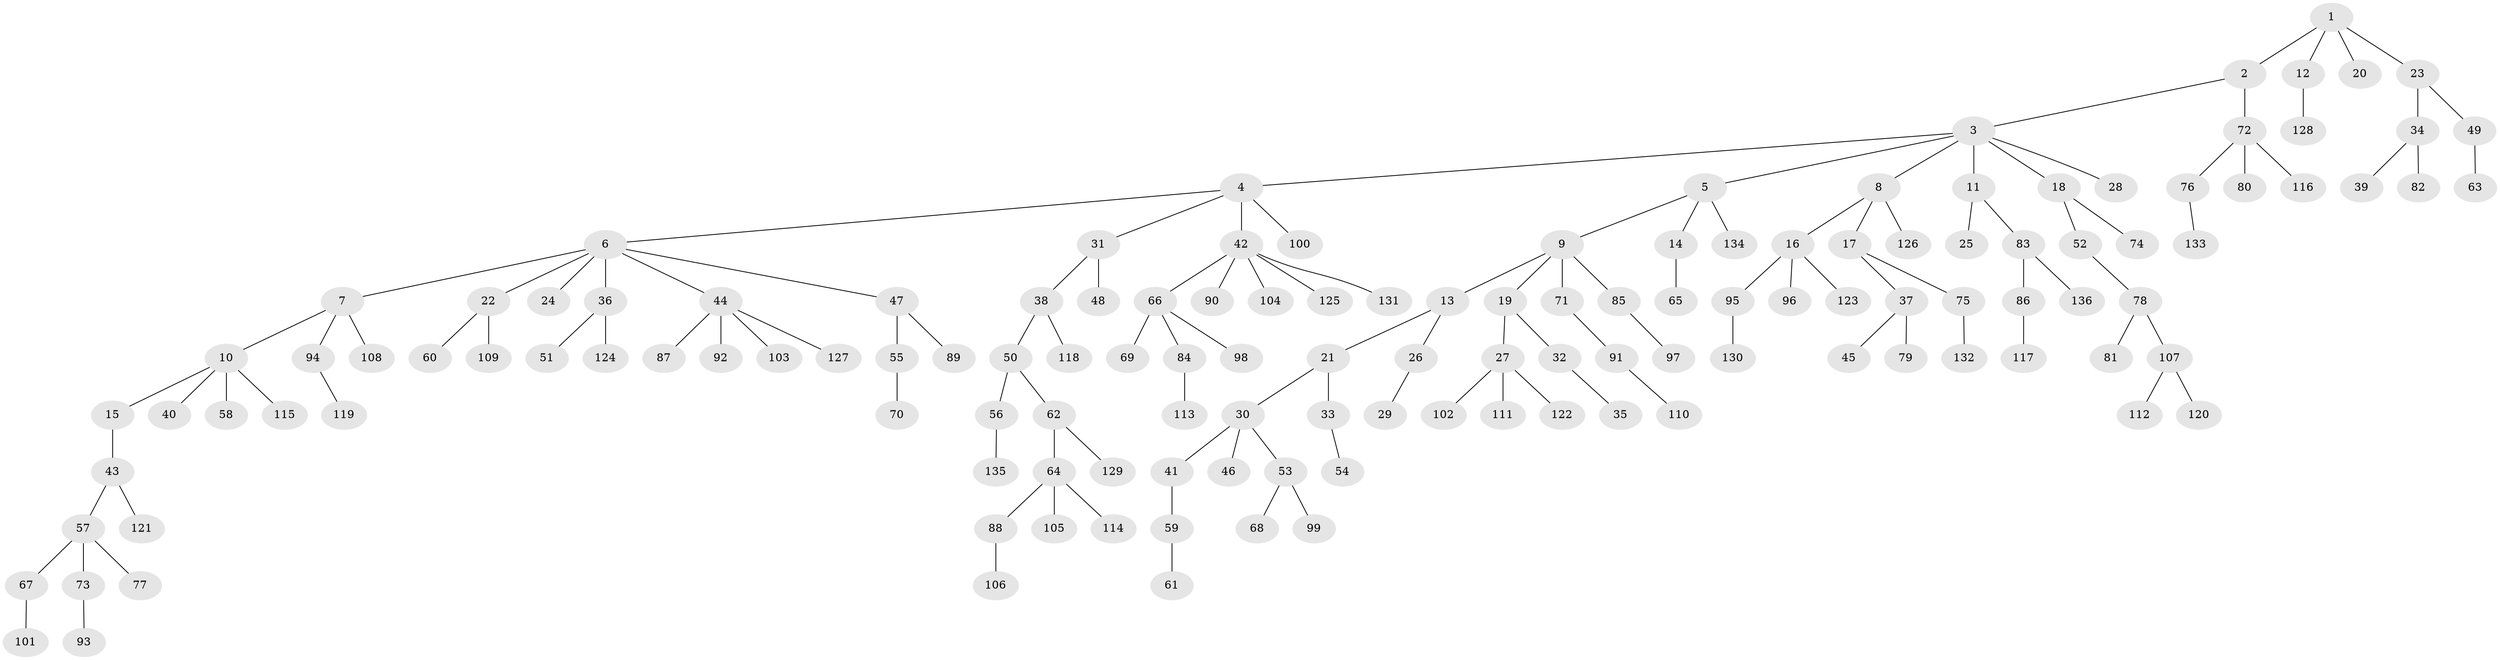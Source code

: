 // Generated by graph-tools (version 1.1) at 2025/53/03/09/25 04:53:11]
// undirected, 136 vertices, 135 edges
graph export_dot {
graph [start="1"]
  node [color=gray90,style=filled];
  1;
  2;
  3;
  4;
  5;
  6;
  7;
  8;
  9;
  10;
  11;
  12;
  13;
  14;
  15;
  16;
  17;
  18;
  19;
  20;
  21;
  22;
  23;
  24;
  25;
  26;
  27;
  28;
  29;
  30;
  31;
  32;
  33;
  34;
  35;
  36;
  37;
  38;
  39;
  40;
  41;
  42;
  43;
  44;
  45;
  46;
  47;
  48;
  49;
  50;
  51;
  52;
  53;
  54;
  55;
  56;
  57;
  58;
  59;
  60;
  61;
  62;
  63;
  64;
  65;
  66;
  67;
  68;
  69;
  70;
  71;
  72;
  73;
  74;
  75;
  76;
  77;
  78;
  79;
  80;
  81;
  82;
  83;
  84;
  85;
  86;
  87;
  88;
  89;
  90;
  91;
  92;
  93;
  94;
  95;
  96;
  97;
  98;
  99;
  100;
  101;
  102;
  103;
  104;
  105;
  106;
  107;
  108;
  109;
  110;
  111;
  112;
  113;
  114;
  115;
  116;
  117;
  118;
  119;
  120;
  121;
  122;
  123;
  124;
  125;
  126;
  127;
  128;
  129;
  130;
  131;
  132;
  133;
  134;
  135;
  136;
  1 -- 2;
  1 -- 12;
  1 -- 20;
  1 -- 23;
  2 -- 3;
  2 -- 72;
  3 -- 4;
  3 -- 5;
  3 -- 8;
  3 -- 11;
  3 -- 18;
  3 -- 28;
  4 -- 6;
  4 -- 31;
  4 -- 42;
  4 -- 100;
  5 -- 9;
  5 -- 14;
  5 -- 134;
  6 -- 7;
  6 -- 22;
  6 -- 24;
  6 -- 36;
  6 -- 44;
  6 -- 47;
  7 -- 10;
  7 -- 94;
  7 -- 108;
  8 -- 16;
  8 -- 17;
  8 -- 126;
  9 -- 13;
  9 -- 19;
  9 -- 71;
  9 -- 85;
  10 -- 15;
  10 -- 40;
  10 -- 58;
  10 -- 115;
  11 -- 25;
  11 -- 83;
  12 -- 128;
  13 -- 21;
  13 -- 26;
  14 -- 65;
  15 -- 43;
  16 -- 95;
  16 -- 96;
  16 -- 123;
  17 -- 37;
  17 -- 75;
  18 -- 52;
  18 -- 74;
  19 -- 27;
  19 -- 32;
  21 -- 30;
  21 -- 33;
  22 -- 60;
  22 -- 109;
  23 -- 34;
  23 -- 49;
  26 -- 29;
  27 -- 102;
  27 -- 111;
  27 -- 122;
  30 -- 41;
  30 -- 46;
  30 -- 53;
  31 -- 38;
  31 -- 48;
  32 -- 35;
  33 -- 54;
  34 -- 39;
  34 -- 82;
  36 -- 51;
  36 -- 124;
  37 -- 45;
  37 -- 79;
  38 -- 50;
  38 -- 118;
  41 -- 59;
  42 -- 66;
  42 -- 90;
  42 -- 104;
  42 -- 125;
  42 -- 131;
  43 -- 57;
  43 -- 121;
  44 -- 87;
  44 -- 92;
  44 -- 103;
  44 -- 127;
  47 -- 55;
  47 -- 89;
  49 -- 63;
  50 -- 56;
  50 -- 62;
  52 -- 78;
  53 -- 68;
  53 -- 99;
  55 -- 70;
  56 -- 135;
  57 -- 67;
  57 -- 73;
  57 -- 77;
  59 -- 61;
  62 -- 64;
  62 -- 129;
  64 -- 88;
  64 -- 105;
  64 -- 114;
  66 -- 69;
  66 -- 84;
  66 -- 98;
  67 -- 101;
  71 -- 91;
  72 -- 76;
  72 -- 80;
  72 -- 116;
  73 -- 93;
  75 -- 132;
  76 -- 133;
  78 -- 81;
  78 -- 107;
  83 -- 86;
  83 -- 136;
  84 -- 113;
  85 -- 97;
  86 -- 117;
  88 -- 106;
  91 -- 110;
  94 -- 119;
  95 -- 130;
  107 -- 112;
  107 -- 120;
}
